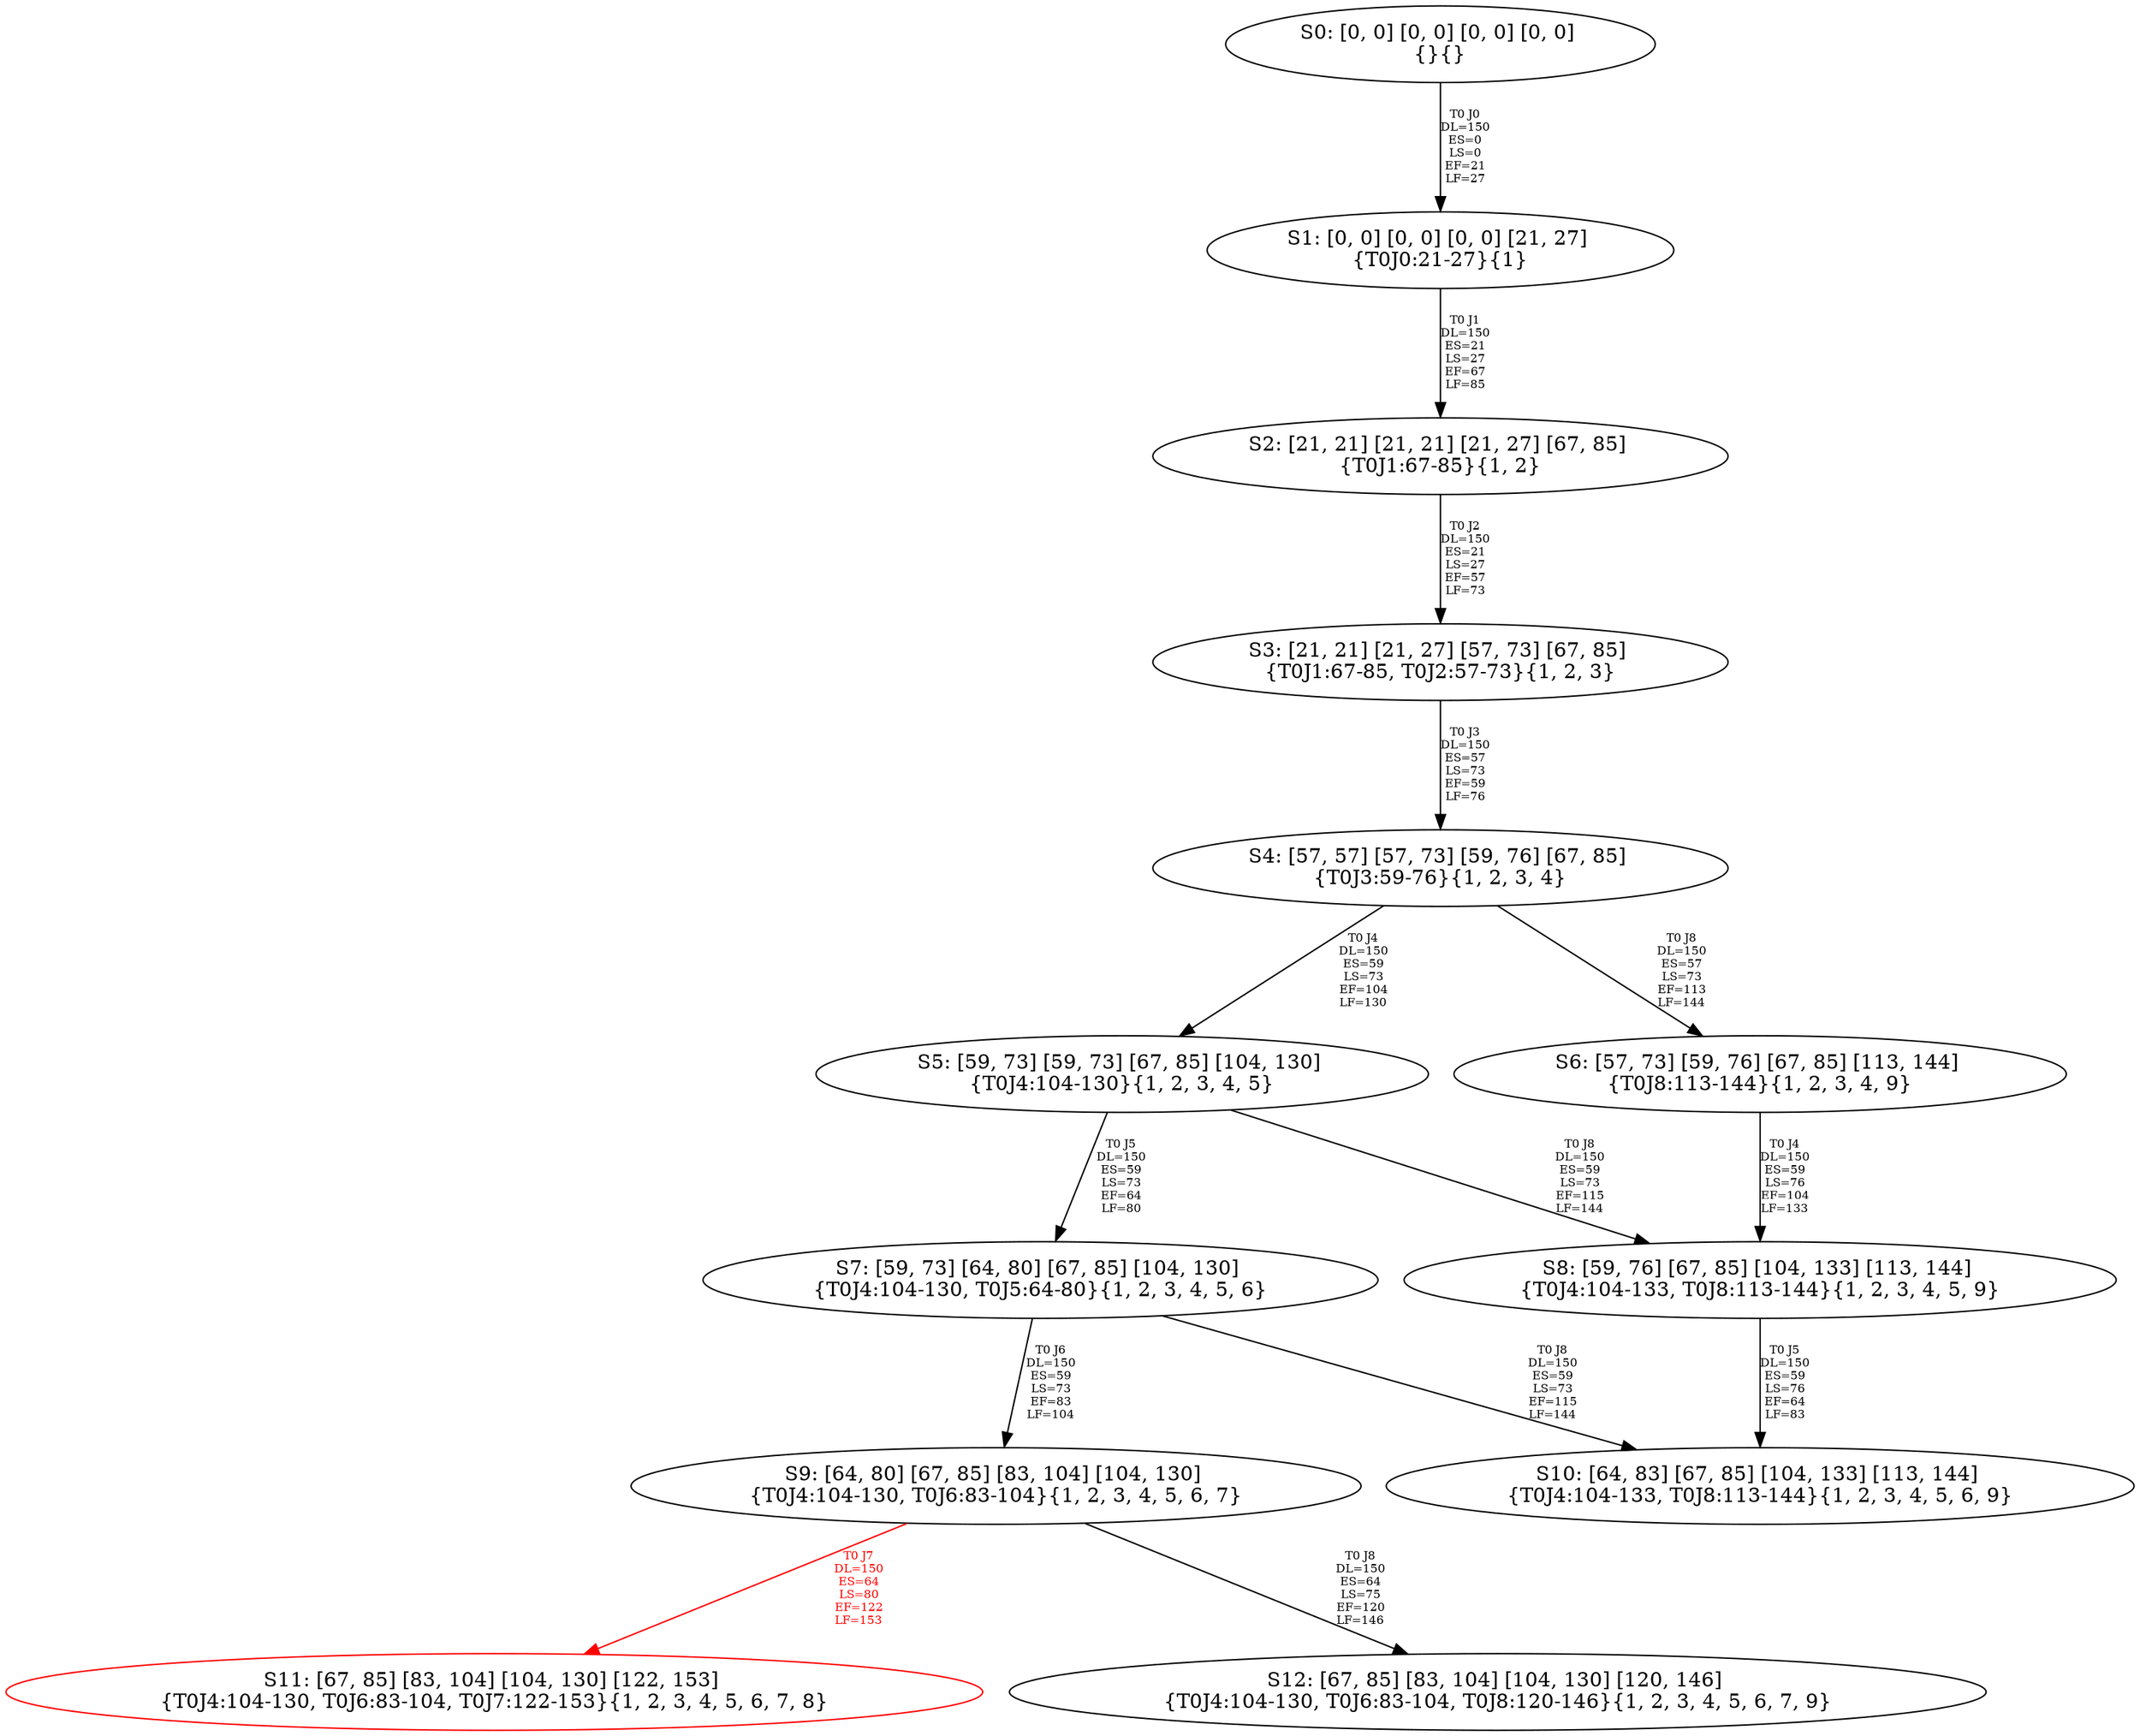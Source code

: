 digraph {
	S0[label="S0: [0, 0] [0, 0] [0, 0] [0, 0] \n{}{}"];
	S1[label="S1: [0, 0] [0, 0] [0, 0] [21, 27] \n{T0J0:21-27}{1}"];
	S2[label="S2: [21, 21] [21, 21] [21, 27] [67, 85] \n{T0J1:67-85}{1, 2}"];
	S3[label="S3: [21, 21] [21, 27] [57, 73] [67, 85] \n{T0J1:67-85, T0J2:57-73}{1, 2, 3}"];
	S4[label="S4: [57, 57] [57, 73] [59, 76] [67, 85] \n{T0J3:59-76}{1, 2, 3, 4}"];
	S5[label="S5: [59, 73] [59, 73] [67, 85] [104, 130] \n{T0J4:104-130}{1, 2, 3, 4, 5}"];
	S6[label="S6: [57, 73] [59, 76] [67, 85] [113, 144] \n{T0J8:113-144}{1, 2, 3, 4, 9}"];
	S7[label="S7: [59, 73] [64, 80] [67, 85] [104, 130] \n{T0J4:104-130, T0J5:64-80}{1, 2, 3, 4, 5, 6}"];
	S8[label="S8: [59, 76] [67, 85] [104, 133] [113, 144] \n{T0J4:104-133, T0J8:113-144}{1, 2, 3, 4, 5, 9}"];
	S9[label="S9: [64, 80] [67, 85] [83, 104] [104, 130] \n{T0J4:104-130, T0J6:83-104}{1, 2, 3, 4, 5, 6, 7}"];
	S10[label="S10: [64, 83] [67, 85] [104, 133] [113, 144] \n{T0J4:104-133, T0J8:113-144}{1, 2, 3, 4, 5, 6, 9}"];
	S11[label="S11: [67, 85] [83, 104] [104, 130] [122, 153] \n{T0J4:104-130, T0J6:83-104, T0J7:122-153}{1, 2, 3, 4, 5, 6, 7, 8}"];
	S12[label="S12: [67, 85] [83, 104] [104, 130] [120, 146] \n{T0J4:104-130, T0J6:83-104, T0J8:120-146}{1, 2, 3, 4, 5, 6, 7, 9}"];
	S0 -> S1[label="T0 J0\nDL=150\nES=0\nLS=0\nEF=21\nLF=27",fontsize=8];
	S1 -> S2[label="T0 J1\nDL=150\nES=21\nLS=27\nEF=67\nLF=85",fontsize=8];
	S2 -> S3[label="T0 J2\nDL=150\nES=21\nLS=27\nEF=57\nLF=73",fontsize=8];
	S3 -> S4[label="T0 J3\nDL=150\nES=57\nLS=73\nEF=59\nLF=76",fontsize=8];
	S4 -> S5[label="T0 J4\nDL=150\nES=59\nLS=73\nEF=104\nLF=130",fontsize=8];
	S4 -> S6[label="T0 J8\nDL=150\nES=57\nLS=73\nEF=113\nLF=144",fontsize=8];
	S5 -> S7[label="T0 J5\nDL=150\nES=59\nLS=73\nEF=64\nLF=80",fontsize=8];
	S5 -> S8[label="T0 J8\nDL=150\nES=59\nLS=73\nEF=115\nLF=144",fontsize=8];
	S6 -> S8[label="T0 J4\nDL=150\nES=59\nLS=76\nEF=104\nLF=133",fontsize=8];
	S7 -> S9[label="T0 J6\nDL=150\nES=59\nLS=73\nEF=83\nLF=104",fontsize=8];
	S7 -> S10[label="T0 J8\nDL=150\nES=59\nLS=73\nEF=115\nLF=144",fontsize=8];
	S8 -> S10[label="T0 J5\nDL=150\nES=59\nLS=76\nEF=64\nLF=83",fontsize=8];
	S9 -> S11[label="T0 J7\nDL=150\nES=64\nLS=80\nEF=122\nLF=153",color=Red,fontcolor=Red,fontsize=8];
S11[color=Red];
	S9 -> S12[label="T0 J8\nDL=150\nES=64\nLS=75\nEF=120\nLF=146",fontsize=8];
}
